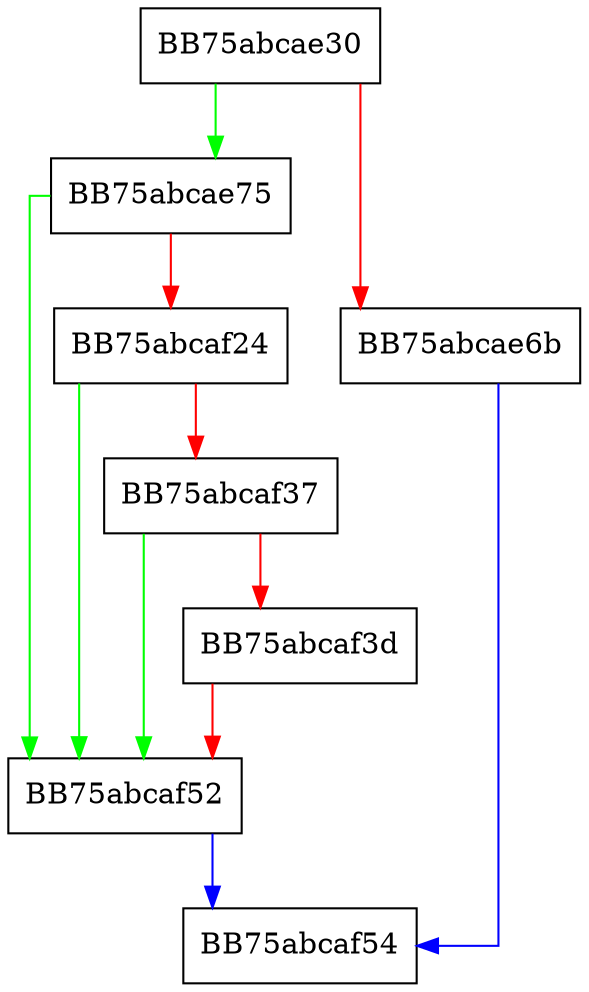 digraph BackupAll {
  node [shape="box"];
  graph [splines=ortho];
  BB75abcae30 -> BB75abcae75 [color="green"];
  BB75abcae30 -> BB75abcae6b [color="red"];
  BB75abcae6b -> BB75abcaf54 [color="blue"];
  BB75abcae75 -> BB75abcaf52 [color="green"];
  BB75abcae75 -> BB75abcaf24 [color="red"];
  BB75abcaf24 -> BB75abcaf52 [color="green"];
  BB75abcaf24 -> BB75abcaf37 [color="red"];
  BB75abcaf37 -> BB75abcaf52 [color="green"];
  BB75abcaf37 -> BB75abcaf3d [color="red"];
  BB75abcaf3d -> BB75abcaf52 [color="red"];
  BB75abcaf52 -> BB75abcaf54 [color="blue"];
}